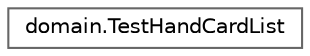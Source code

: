 digraph "Gráfico de jerarquía de clases"
{
 // LATEX_PDF_SIZE
  bgcolor="transparent";
  edge [fontname=Helvetica,fontsize=10,labelfontname=Helvetica,labelfontsize=10];
  node [fontname=Helvetica,fontsize=10,shape=box,height=0.2,width=0.4];
  rankdir="LR";
  Node0 [id="Node000000",label="domain.TestHandCardList",height=0.2,width=0.4,color="grey40", fillcolor="white", style="filled",URL="$classdomain_1_1_test_hand_card_list.html",tooltip=" "];
}
